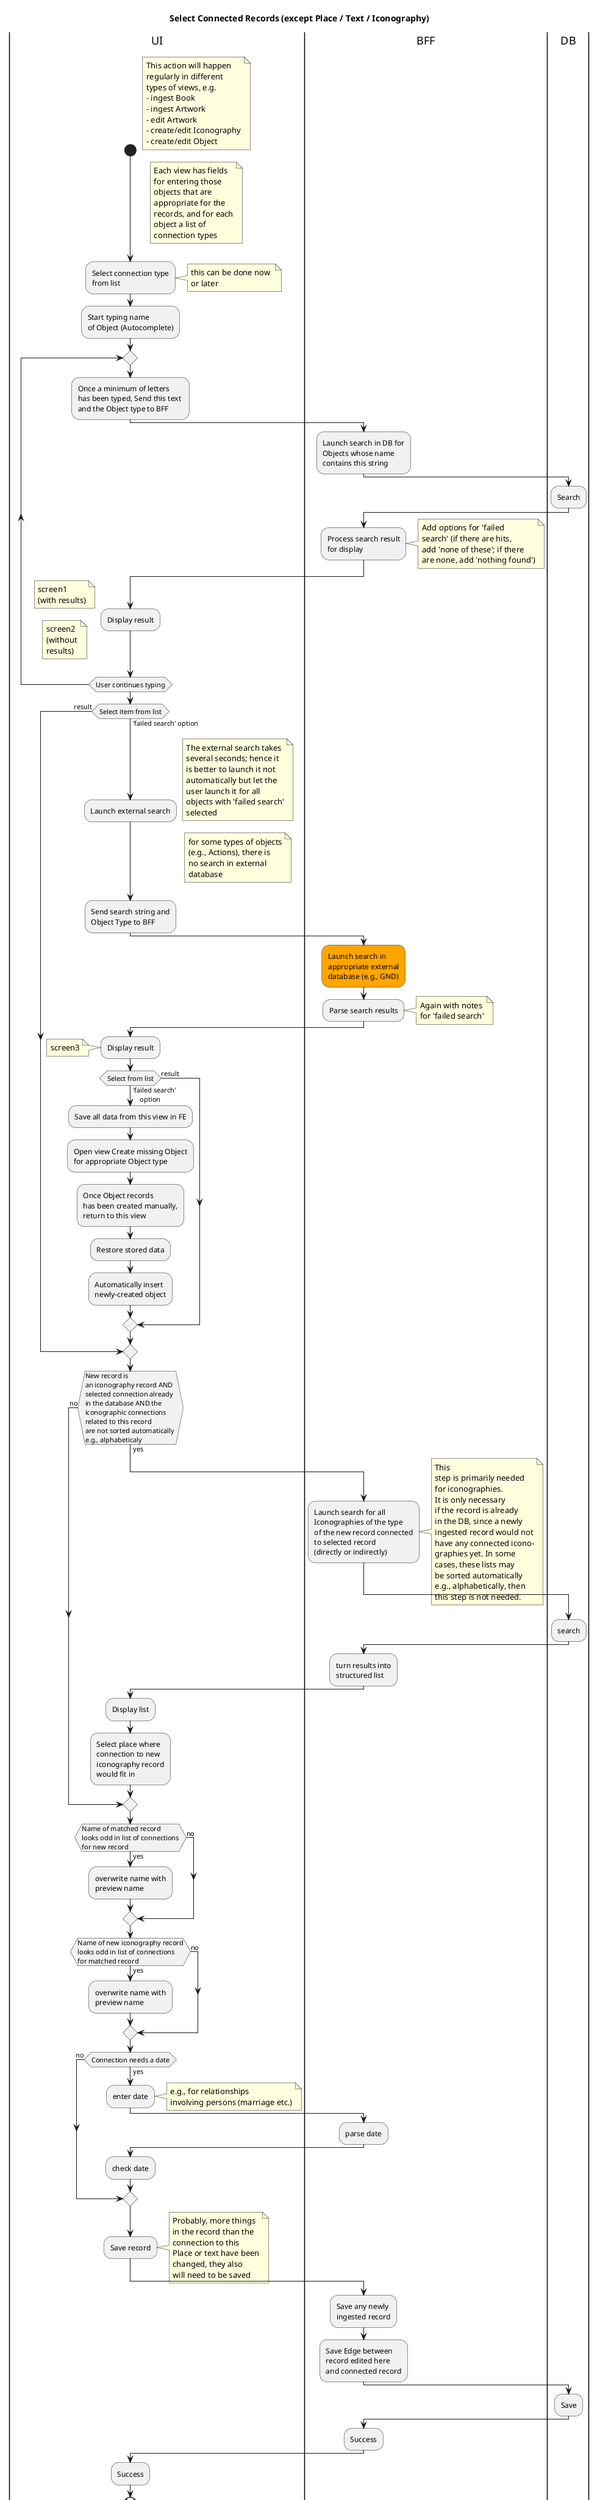 @startuml
title Select Connected Records (except Place / Text / Iconography)

|UI|
start
note right
This action will happen
regularly in different
types of views, e.g.
- ingest Book
- ingest Artwork
- edit Artwork
- create/edit Iconography
- create/edit Object
endnote
note right
Each view has fields
for entering those
objects that are
appropriate for the
records, and for each
object a list of 
connection types
endnote
:Select connection type
from list;
note right
this can be done now 
or later
endnote
:Start typing name
of Object (Autocomplete);

repeat
    :Once a minimum of letters
    has been typed, Send this text 
    and the Object type to BFF;
    |BFF|
    :Launch search in DB for
    Objects whose name  
    contains this string;
    |DB|
    :Search;
    |BFF|
    :Process search result
    for display;
    note right
    Add options for 'failed 
    search' (if there are hits, 
    add 'none of these'; if there
    are none, add 'nothing found')
    endnote

    |UI|
    :Display result;
    note left
    screen1
    (with results)
    end note
    note left
    screen2 
    (without
    results)
    end note

repeat while (User continues typing)

if (Select item from list) then (result)
else ('failed search' option)
    :Launch external search;
    note right
    The external search takes
    several seconds; hence it 
    is better to launch it not
    automatically but let the 
    user launch it for all
    objects with 'failed search'
    selected
    endnote
    note right
    for some types of objects
    (e.g., Actions), there is
    no search in external 
    database
    endnote
    :Send search string and
    Object Type to BFF;
    |BFF|
    #orange:Launch search in 
    appropriate external
    database (e.g., GND);
    :Parse search results;
    note right
    Again with notes
    for 'failed search'
    endnote
    |UI|
    :Display result;
    note left
    screen3
    end note
    if (Select from list) then (result)
        
    else ('failed search'
    option)
        :Save all data from this view in FE;
        :Open view Create missing Object
        for appropriate Object type;
        :Once Object records
        has been created manually,
        return to this view;
        :Restore stored data;
        :Automatically insert 
        newly-created object;
    end if

end if

if (New record is 
an iconography record AND 
selected connection already
in the database AND the 
iconographic connections 
related to this record 
are not sorted automatically 
e.g., alphabeticaly)  then (yes)
    |BFF|
    :Launch search for all
    Iconographies of the type
    of the new record connected
    to selected record 
    (directly or indirectly);
    note right
    This 
    step is primarily needed 
    for iconographies. 
    It is only necessary 
    if the record is already
    in the DB, since a newly
    ingested record would not
    have any connected icono-
    graphies yet. In some
    cases, these lists may
    be sorted automatically 
    e.g., alphabetically, then
    this step is not needed.
    end note
    |DB|
    :search;
    |BFF|
    :turn results into 
    structured list;
        |UI|
    :Display list;
    :Select place where
    connection to new
    iconography record
    would fit in;
else (no)
end if
if (Name of matched record
looks odd in list of connections
for new record) then (yes)
    :overwrite name with 
    preview name;
else (no)
end if
if (Name of new iconography record
looks odd in list of connections
for matched record) then (yes)
    :overwrite name with 
    preview name;
else (no)
end if
if (Connection needs a date) then (yes)
    :enter date;
    note right
    e.g., for relationships 
    involving persons (marriage etc.)
    end note
    |BFF|
    :parse date;
    |UI|
    :check date;
    else (no)
    end if
:Save record;
note right
Probably, more things
in the record than the 
connection to this
Place or text have been
changed, they also
will need to be saved
end note
|BFF|
:Save any newly
ingested record;
:Save Edge between
record edited here 
and connected record;
|DB|
:Save;
|BFF|
:Success;
|UI|
:Success;


end

@enduml